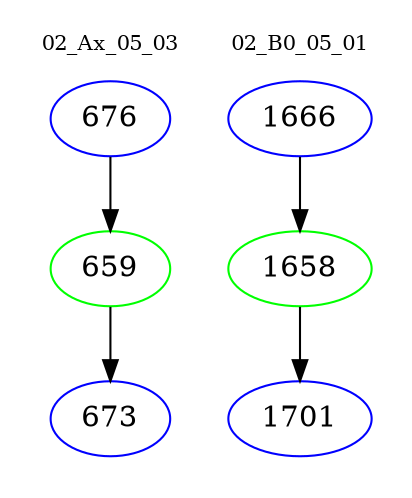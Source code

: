 digraph{
subgraph cluster_0 {
color = white
label = "02_Ax_05_03";
fontsize=10;
T0_676 [label="676", color="blue"]
T0_676 -> T0_659 [color="black"]
T0_659 [label="659", color="green"]
T0_659 -> T0_673 [color="black"]
T0_673 [label="673", color="blue"]
}
subgraph cluster_1 {
color = white
label = "02_B0_05_01";
fontsize=10;
T1_1666 [label="1666", color="blue"]
T1_1666 -> T1_1658 [color="black"]
T1_1658 [label="1658", color="green"]
T1_1658 -> T1_1701 [color="black"]
T1_1701 [label="1701", color="blue"]
}
}
